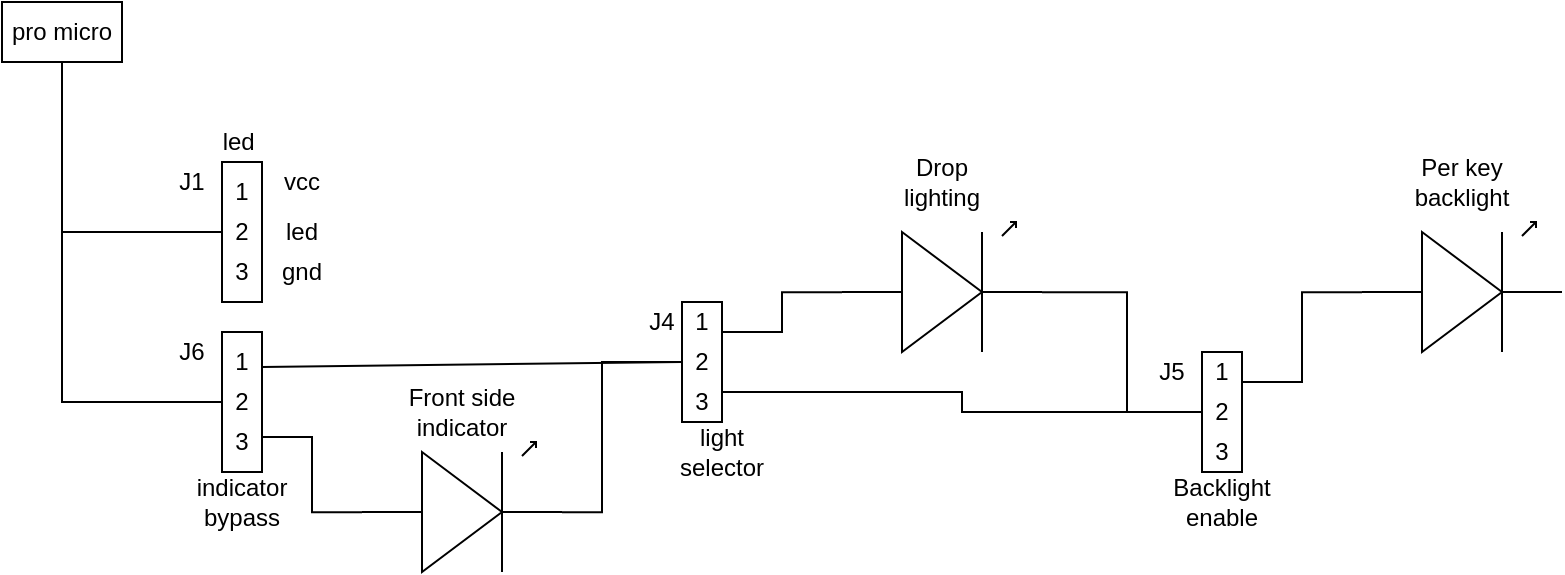 <mxfile version="14.1.1" type="device"><diagram id="m1DZjbyZRsrUGZoKf5Fs" name="Page-1"><mxGraphModel dx="1886" dy="860" grid="1" gridSize="10" guides="1" tooltips="1" connect="1" arrows="1" fold="1" page="1" pageScale="1" pageWidth="850" pageHeight="1100" math="0" shadow="0"><root><mxCell id="0"/><mxCell id="1" parent="0"/><mxCell id="ilbpySF7ytevb_P4gTMq-1" value="pro micro" style="rounded=0;whiteSpace=wrap;html=1;" parent="1" vertex="1"><mxGeometry x="40" y="170" width="60" height="30" as="geometry"/></mxCell><mxCell id="ilbpySF7ytevb_P4gTMq-29" style="edgeStyle=orthogonalEdgeStyle;rounded=0;orthogonalLoop=1;jettySize=auto;html=1;exitX=1;exitY=0.54;exitDx=0;exitDy=0;exitPerimeter=0;endArrow=none;endFill=0;" parent="1" source="ilbpySF7ytevb_P4gTMq-2" edge="1"><mxGeometry relative="1" as="geometry"><mxPoint x="380" y="350" as="targetPoint"/><Array as="points"><mxPoint x="340" y="425"/><mxPoint x="340" y="350"/></Array></mxGeometry></mxCell><mxCell id="ilbpySF7ytevb_P4gTMq-2" value="" style="verticalLabelPosition=bottom;shadow=0;dashed=0;align=center;html=1;verticalAlign=top;shape=mxgraph.electrical.opto_electronics.led_1;pointerEvents=1;" parent="1" vertex="1"><mxGeometry x="220" y="390" width="100" height="65" as="geometry"/></mxCell><mxCell id="ilbpySF7ytevb_P4gTMq-3" value="" style="verticalLabelPosition=bottom;shadow=0;dashed=0;align=center;html=1;verticalAlign=top;shape=mxgraph.electrical.opto_electronics.led_1;pointerEvents=1;" parent="1" vertex="1"><mxGeometry x="720" y="280" width="100" height="65" as="geometry"/></mxCell><mxCell id="Qlsihho4TgqRcjbR7Y8Z-2" style="edgeStyle=orthogonalEdgeStyle;rounded=0;orthogonalLoop=1;jettySize=auto;html=1;exitX=1;exitY=0.54;exitDx=0;exitDy=0;exitPerimeter=0;entryX=0;entryY=0.5;entryDx=0;entryDy=0;endArrow=none;endFill=0;" edge="1" parent="1" source="ilbpySF7ytevb_P4gTMq-4" target="ilbpySF7ytevb_P4gTMq-59"><mxGeometry relative="1" as="geometry"/></mxCell><mxCell id="ilbpySF7ytevb_P4gTMq-4" value="" style="verticalLabelPosition=bottom;shadow=0;dashed=0;align=center;html=1;verticalAlign=top;shape=mxgraph.electrical.opto_electronics.led_1;pointerEvents=1;" parent="1" vertex="1"><mxGeometry x="460" y="280" width="100" height="65" as="geometry"/></mxCell><mxCell id="ilbpySF7ytevb_P4gTMq-8" style="edgeStyle=orthogonalEdgeStyle;rounded=0;orthogonalLoop=1;jettySize=auto;html=1;exitX=0;exitY=0.5;exitDx=0;exitDy=0;endArrow=none;endFill=0;entryX=0.5;entryY=1;entryDx=0;entryDy=0;" parent="1" source="ilbpySF7ytevb_P4gTMq-5" target="ilbpySF7ytevb_P4gTMq-1" edge="1"><mxGeometry relative="1" as="geometry"><mxPoint x="70" y="370" as="targetPoint"/><Array as="points"><mxPoint x="70" y="370"/></Array></mxGeometry></mxCell><mxCell id="ilbpySF7ytevb_P4gTMq-28" style="edgeStyle=orthogonalEdgeStyle;rounded=0;orthogonalLoop=1;jettySize=auto;html=1;exitX=1;exitY=0.75;exitDx=0;exitDy=0;endArrow=none;endFill=0;entryX=0;entryY=0.54;entryDx=0;entryDy=0;entryPerimeter=0;" parent="1" source="ilbpySF7ytevb_P4gTMq-5" target="ilbpySF7ytevb_P4gTMq-2" edge="1"><mxGeometry relative="1" as="geometry"><mxPoint x="210" y="420" as="targetPoint"/></mxGeometry></mxCell><mxCell id="ilbpySF7ytevb_P4gTMq-5" value="" style="rounded=0;whiteSpace=wrap;html=1;" parent="1" vertex="1"><mxGeometry x="150" y="335" width="20" height="70" as="geometry"/></mxCell><mxCell id="ilbpySF7ytevb_P4gTMq-12" value="" style="endArrow=none;html=1;entryX=0;entryY=0.5;entryDx=0;entryDy=0;exitX=1;exitY=0.25;exitDx=0;exitDy=0;" parent="1" source="ilbpySF7ytevb_P4gTMq-5" target="ilbpySF7ytevb_P4gTMq-14" edge="1"><mxGeometry width="50" height="50" relative="1" as="geometry"><mxPoint x="200" y="360" as="sourcePoint"/><mxPoint x="400" y="355" as="targetPoint"/></mxGeometry></mxCell><mxCell id="ilbpySF7ytevb_P4gTMq-21" style="edgeStyle=orthogonalEdgeStyle;rounded=0;orthogonalLoop=1;jettySize=auto;html=1;exitX=1;exitY=0.25;exitDx=0;exitDy=0;endArrow=none;endFill=0;entryX=0;entryY=0.54;entryDx=0;entryDy=0;entryPerimeter=0;" parent="1" source="ilbpySF7ytevb_P4gTMq-14" target="ilbpySF7ytevb_P4gTMq-4" edge="1"><mxGeometry relative="1" as="geometry"><mxPoint x="430" y="310" as="targetPoint"/></mxGeometry></mxCell><mxCell id="ilbpySF7ytevb_P4gTMq-25" style="edgeStyle=orthogonalEdgeStyle;rounded=0;orthogonalLoop=1;jettySize=auto;html=1;exitX=1;exitY=0.75;exitDx=0;exitDy=0;entryX=0;entryY=0.5;entryDx=0;entryDy=0;endArrow=none;endFill=0;" parent="1" source="ilbpySF7ytevb_P4gTMq-14" target="ilbpySF7ytevb_P4gTMq-23" edge="1"><mxGeometry relative="1" as="geometry"/></mxCell><mxCell id="ilbpySF7ytevb_P4gTMq-14" value="" style="rounded=0;whiteSpace=wrap;html=1;" parent="1" vertex="1"><mxGeometry x="380" y="320" width="20" height="60" as="geometry"/></mxCell><mxCell id="ilbpySF7ytevb_P4gTMq-15" value="" style="rounded=0;whiteSpace=wrap;html=1;" parent="1" vertex="1"><mxGeometry x="150" y="250" width="20" height="70" as="geometry"/></mxCell><mxCell id="ilbpySF7ytevb_P4gTMq-16" value="" style="endArrow=none;html=1;entryX=0;entryY=0.5;entryDx=0;entryDy=0;" parent="1" target="ilbpySF7ytevb_P4gTMq-15" edge="1"><mxGeometry width="50" height="50" relative="1" as="geometry"><mxPoint x="70" y="285" as="sourcePoint"/><mxPoint x="500" y="240" as="targetPoint"/></mxGeometry></mxCell><mxCell id="ilbpySF7ytevb_P4gTMq-17" value="led&amp;nbsp;" style="text;html=1;strokeColor=none;fillColor=none;align=center;verticalAlign=middle;whiteSpace=wrap;rounded=0;" parent="1" vertex="1"><mxGeometry x="140" y="230" width="40" height="20" as="geometry"/></mxCell><mxCell id="ilbpySF7ytevb_P4gTMq-18" value="indicator bypass" style="text;html=1;strokeColor=none;fillColor=none;align=center;verticalAlign=middle;whiteSpace=wrap;rounded=0;" parent="1" vertex="1"><mxGeometry x="140" y="410" width="40" height="20" as="geometry"/></mxCell><mxCell id="ilbpySF7ytevb_P4gTMq-19" value="Front side indicator" style="text;html=1;strokeColor=none;fillColor=none;align=center;verticalAlign=middle;whiteSpace=wrap;rounded=0;" parent="1" vertex="1"><mxGeometry x="240" y="365" width="60" height="20" as="geometry"/></mxCell><mxCell id="ilbpySF7ytevb_P4gTMq-20" value="light selector" style="text;html=1;strokeColor=none;fillColor=none;align=center;verticalAlign=middle;whiteSpace=wrap;rounded=0;" parent="1" vertex="1"><mxGeometry x="370" y="385" width="60" height="20" as="geometry"/></mxCell><mxCell id="ilbpySF7ytevb_P4gTMq-22" value="Drop lighting" style="text;html=1;strokeColor=none;fillColor=none;align=center;verticalAlign=middle;whiteSpace=wrap;rounded=0;" parent="1" vertex="1"><mxGeometry x="490" y="250" width="40" height="20" as="geometry"/></mxCell><mxCell id="ilbpySF7ytevb_P4gTMq-26" style="edgeStyle=orthogonalEdgeStyle;rounded=0;orthogonalLoop=1;jettySize=auto;html=1;exitX=1;exitY=0.25;exitDx=0;exitDy=0;entryX=0;entryY=0.54;entryDx=0;entryDy=0;entryPerimeter=0;endArrow=none;endFill=0;" parent="1" source="ilbpySF7ytevb_P4gTMq-23" target="ilbpySF7ytevb_P4gTMq-3" edge="1"><mxGeometry relative="1" as="geometry"/></mxCell><mxCell id="ilbpySF7ytevb_P4gTMq-23" value="" style="rounded=0;whiteSpace=wrap;html=1;" parent="1" vertex="1"><mxGeometry x="640" y="345" width="20" height="60" as="geometry"/></mxCell><mxCell id="ilbpySF7ytevb_P4gTMq-24" value="Backlight enable" style="text;html=1;strokeColor=none;fillColor=none;align=center;verticalAlign=middle;whiteSpace=wrap;rounded=0;" parent="1" vertex="1"><mxGeometry x="630" y="410" width="40" height="20" as="geometry"/></mxCell><mxCell id="ilbpySF7ytevb_P4gTMq-30" value="J1" style="text;html=1;strokeColor=none;fillColor=none;align=center;verticalAlign=middle;whiteSpace=wrap;rounded=0;" parent="1" vertex="1"><mxGeometry x="115" y="250" width="40" height="20" as="geometry"/></mxCell><mxCell id="ilbpySF7ytevb_P4gTMq-31" value="J6" style="text;html=1;strokeColor=none;fillColor=none;align=center;verticalAlign=middle;whiteSpace=wrap;rounded=0;" parent="1" vertex="1"><mxGeometry x="115" y="335" width="40" height="20" as="geometry"/></mxCell><mxCell id="ilbpySF7ytevb_P4gTMq-32" value="J4" style="text;html=1;strokeColor=none;fillColor=none;align=center;verticalAlign=middle;whiteSpace=wrap;rounded=0;" parent="1" vertex="1"><mxGeometry x="350" y="320" width="40" height="20" as="geometry"/></mxCell><mxCell id="ilbpySF7ytevb_P4gTMq-33" value="J5" style="text;html=1;strokeColor=none;fillColor=none;align=center;verticalAlign=middle;whiteSpace=wrap;rounded=0;" parent="1" vertex="1"><mxGeometry x="605" y="345" width="40" height="20" as="geometry"/></mxCell><mxCell id="ilbpySF7ytevb_P4gTMq-46" value="vcc" style="text;html=1;strokeColor=none;fillColor=none;align=center;verticalAlign=middle;whiteSpace=wrap;rounded=0;" parent="1" vertex="1"><mxGeometry x="170" y="250" width="40" height="20" as="geometry"/></mxCell><mxCell id="ilbpySF7ytevb_P4gTMq-47" value="led" style="text;html=1;strokeColor=none;fillColor=none;align=center;verticalAlign=middle;whiteSpace=wrap;rounded=0;" parent="1" vertex="1"><mxGeometry x="170" y="275" width="40" height="20" as="geometry"/></mxCell><mxCell id="ilbpySF7ytevb_P4gTMq-48" value="gnd" style="text;html=1;strokeColor=none;fillColor=none;align=center;verticalAlign=middle;whiteSpace=wrap;rounded=0;" parent="1" vertex="1"><mxGeometry x="170" y="295" width="40" height="20" as="geometry"/></mxCell><mxCell id="ilbpySF7ytevb_P4gTMq-49" value="1" style="text;html=1;strokeColor=none;fillColor=none;align=center;verticalAlign=middle;whiteSpace=wrap;rounded=0;" parent="1" vertex="1"><mxGeometry x="155" y="255" width="10" height="20" as="geometry"/></mxCell><mxCell id="ilbpySF7ytevb_P4gTMq-50" value="2" style="text;html=1;strokeColor=none;fillColor=none;align=center;verticalAlign=middle;whiteSpace=wrap;rounded=0;" parent="1" vertex="1"><mxGeometry x="155" y="275" width="10" height="20" as="geometry"/></mxCell><mxCell id="ilbpySF7ytevb_P4gTMq-51" value="3" style="text;html=1;strokeColor=none;fillColor=none;align=center;verticalAlign=middle;whiteSpace=wrap;rounded=0;" parent="1" vertex="1"><mxGeometry x="155" y="295" width="10" height="20" as="geometry"/></mxCell><mxCell id="ilbpySF7ytevb_P4gTMq-52" value="1" style="text;html=1;strokeColor=none;fillColor=none;align=center;verticalAlign=middle;whiteSpace=wrap;rounded=0;" parent="1" vertex="1"><mxGeometry x="385" y="320" width="10" height="20" as="geometry"/></mxCell><mxCell id="ilbpySF7ytevb_P4gTMq-53" value="2" style="text;html=1;strokeColor=none;fillColor=none;align=center;verticalAlign=middle;whiteSpace=wrap;rounded=0;" parent="1" vertex="1"><mxGeometry x="385" y="340" width="10" height="20" as="geometry"/></mxCell><mxCell id="ilbpySF7ytevb_P4gTMq-54" value="3" style="text;html=1;strokeColor=none;fillColor=none;align=center;verticalAlign=middle;whiteSpace=wrap;rounded=0;" parent="1" vertex="1"><mxGeometry x="385" y="360" width="10" height="20" as="geometry"/></mxCell><mxCell id="ilbpySF7ytevb_P4gTMq-55" value="1" style="text;html=1;strokeColor=none;fillColor=none;align=center;verticalAlign=middle;whiteSpace=wrap;rounded=0;" parent="1" vertex="1"><mxGeometry x="155" y="340" width="10" height="20" as="geometry"/></mxCell><mxCell id="ilbpySF7ytevb_P4gTMq-56" value="2" style="text;html=1;strokeColor=none;fillColor=none;align=center;verticalAlign=middle;whiteSpace=wrap;rounded=0;" parent="1" vertex="1"><mxGeometry x="155" y="360" width="10" height="20" as="geometry"/></mxCell><mxCell id="ilbpySF7ytevb_P4gTMq-57" value="3" style="text;html=1;strokeColor=none;fillColor=none;align=center;verticalAlign=middle;whiteSpace=wrap;rounded=0;" parent="1" vertex="1"><mxGeometry x="155" y="380" width="10" height="20" as="geometry"/></mxCell><mxCell id="ilbpySF7ytevb_P4gTMq-58" value="1" style="text;html=1;strokeColor=none;fillColor=none;align=center;verticalAlign=middle;whiteSpace=wrap;rounded=0;" parent="1" vertex="1"><mxGeometry x="645" y="345" width="10" height="20" as="geometry"/></mxCell><mxCell id="ilbpySF7ytevb_P4gTMq-59" value="2" style="text;html=1;strokeColor=none;fillColor=none;align=center;verticalAlign=middle;whiteSpace=wrap;rounded=0;" parent="1" vertex="1"><mxGeometry x="645" y="365" width="10" height="20" as="geometry"/></mxCell><mxCell id="ilbpySF7ytevb_P4gTMq-60" value="3" style="text;html=1;strokeColor=none;fillColor=none;align=center;verticalAlign=middle;whiteSpace=wrap;rounded=0;" parent="1" vertex="1"><mxGeometry x="645" y="385" width="10" height="20" as="geometry"/></mxCell><mxCell id="ilbpySF7ytevb_P4gTMq-64" value="Per key backlight" style="text;html=1;strokeColor=none;fillColor=none;align=center;verticalAlign=middle;whiteSpace=wrap;rounded=0;" parent="1" vertex="1"><mxGeometry x="725" y="250" width="90" height="20" as="geometry"/></mxCell></root></mxGraphModel></diagram></mxfile>